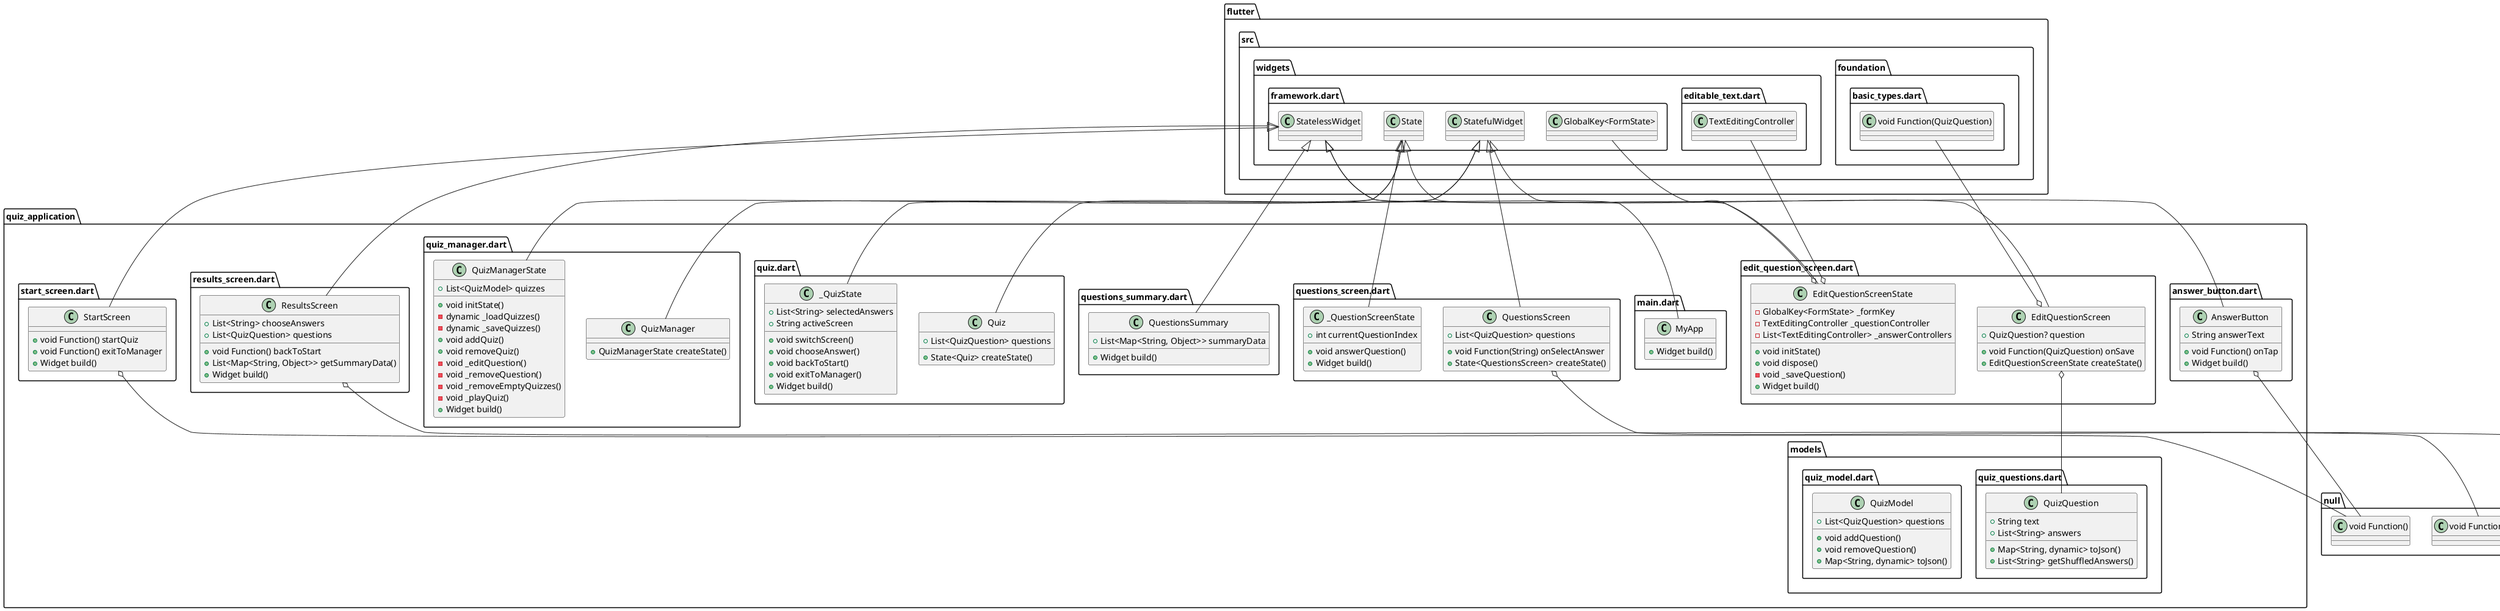 @startuml
set namespaceSeparator ::

class "quiz_application::answer_button.dart::AnswerButton" {
  +String answerText
  +void Function() onTap
  +Widget build()
}

"quiz_application::answer_button.dart::AnswerButton" o-- "null::void Function()"
"flutter::src::widgets::framework.dart::StatelessWidget" <|-- "quiz_application::answer_button.dart::AnswerButton"

class "quiz_application::edit_question_screen.dart::EditQuestionScreen" {
  +QuizQuestion? question
  +void Function(QuizQuestion) onSave
  +EditQuestionScreenState createState()
}

"quiz_application::edit_question_screen.dart::EditQuestionScreen" o-- "quiz_application::models::quiz_questions.dart::QuizQuestion"
"quiz_application::edit_question_screen.dart::EditQuestionScreen" o-- "flutter::src::foundation::basic_types.dart::void Function(QuizQuestion)"
"flutter::src::widgets::framework.dart::StatefulWidget" <|-- "quiz_application::edit_question_screen.dart::EditQuestionScreen"

class "quiz_application::edit_question_screen.dart::EditQuestionScreenState" {
  -GlobalKey<FormState> _formKey
  -TextEditingController _questionController
  -List<TextEditingController> _answerControllers
  +void initState()
  +void dispose()
  -void _saveQuestion()
  +Widget build()
}

"quiz_application::edit_question_screen.dart::EditQuestionScreenState" o-- "flutter::src::widgets::framework.dart::GlobalKey<FormState>"
"quiz_application::edit_question_screen.dart::EditQuestionScreenState" o-- "flutter::src::widgets::editable_text.dart::TextEditingController"
"flutter::src::widgets::framework.dart::State" <|-- "quiz_application::edit_question_screen.dart::EditQuestionScreenState"

class "quiz_application::main.dart::MyApp" {
  +Widget build()
}

"flutter::src::widgets::framework.dart::StatelessWidget" <|-- "quiz_application::main.dart::MyApp"

class "quiz_application::models::quiz_model.dart::QuizModel" {
  +List<QuizQuestion> questions
  +void addQuestion()
  +void removeQuestion()
  +Map<String, dynamic> toJson()
}

class "quiz_application::models::quiz_questions.dart::QuizQuestion" {
  +String text
  +List<String> answers
  +Map<String, dynamic> toJson()
  +List<String> getShuffledAnswers()
}

class "quiz_application::questions_screen.dart::QuestionsScreen" {
  +void Function(String) onSelectAnswer
  +List<QuizQuestion> questions
  +State<QuestionsScreen> createState()
}

"quiz_application::questions_screen.dart::QuestionsScreen" o-- "null::void Function(String)"
"flutter::src::widgets::framework.dart::StatefulWidget" <|-- "quiz_application::questions_screen.dart::QuestionsScreen"

class "quiz_application::questions_screen.dart::_QuestionScreenState" {
  +int currentQuestionIndex
  +void answerQuestion()
  +Widget build()
}

"flutter::src::widgets::framework.dart::State" <|-- "quiz_application::questions_screen.dart::_QuestionScreenState"

class "quiz_application::questions_summary.dart::QuestionsSummary" {
  +List<Map<String, Object>> summaryData
  +Widget build()
}

"flutter::src::widgets::framework.dart::StatelessWidget" <|-- "quiz_application::questions_summary.dart::QuestionsSummary"

class "quiz_application::quiz.dart::Quiz" {
  +List<QuizQuestion> questions
  +State<Quiz> createState()
}

"flutter::src::widgets::framework.dart::StatefulWidget" <|-- "quiz_application::quiz.dart::Quiz"

class "quiz_application::quiz.dart::_QuizState" {
  +List<String> selectedAnswers
  +String activeScreen
  +void switchScreen()
  +void chooseAnswer()
  +void backToStart()
  +void exitToManager()
  +Widget build()
}

"flutter::src::widgets::framework.dart::State" <|-- "quiz_application::quiz.dart::_QuizState"

class "quiz_application::quiz_manager.dart::QuizManager" {
  +QuizManagerState createState()
}

"flutter::src::widgets::framework.dart::StatefulWidget" <|-- "quiz_application::quiz_manager.dart::QuizManager"

class "quiz_application::quiz_manager.dart::QuizManagerState" {
  +List<QuizModel> quizzes
  +void initState()
  -dynamic _loadQuizzes()
  -dynamic _saveQuizzes()
  +void addQuiz()
  +void removeQuiz()
  -void _editQuestion()
  -void _removeQuestion()
  -void _removeEmptyQuizzes()
  -void _playQuiz()
  +Widget build()
}

"flutter::src::widgets::framework.dart::State" <|-- "quiz_application::quiz_manager.dart::QuizManagerState"

class "quiz_application::results_screen.dart::ResultsScreen" {
  +List<String> chooseAnswers
  +void Function() backToStart
  +List<QuizQuestion> questions
  +List<Map<String, Object>> getSummaryData()
  +Widget build()
}

"quiz_application::results_screen.dart::ResultsScreen" o-- "dart::ui::void Function()"
"flutter::src::widgets::framework.dart::StatelessWidget" <|-- "quiz_application::results_screen.dart::ResultsScreen"

class "quiz_application::start_screen.dart::StartScreen" {
  +void Function() startQuiz
  +void Function() exitToManager
  +Widget build()
}

"quiz_application::start_screen.dart::StartScreen" o-- "null::void Function()"
"flutter::src::widgets::framework.dart::StatelessWidget" <|-- "quiz_application::start_screen.dart::StartScreen"


@enduml